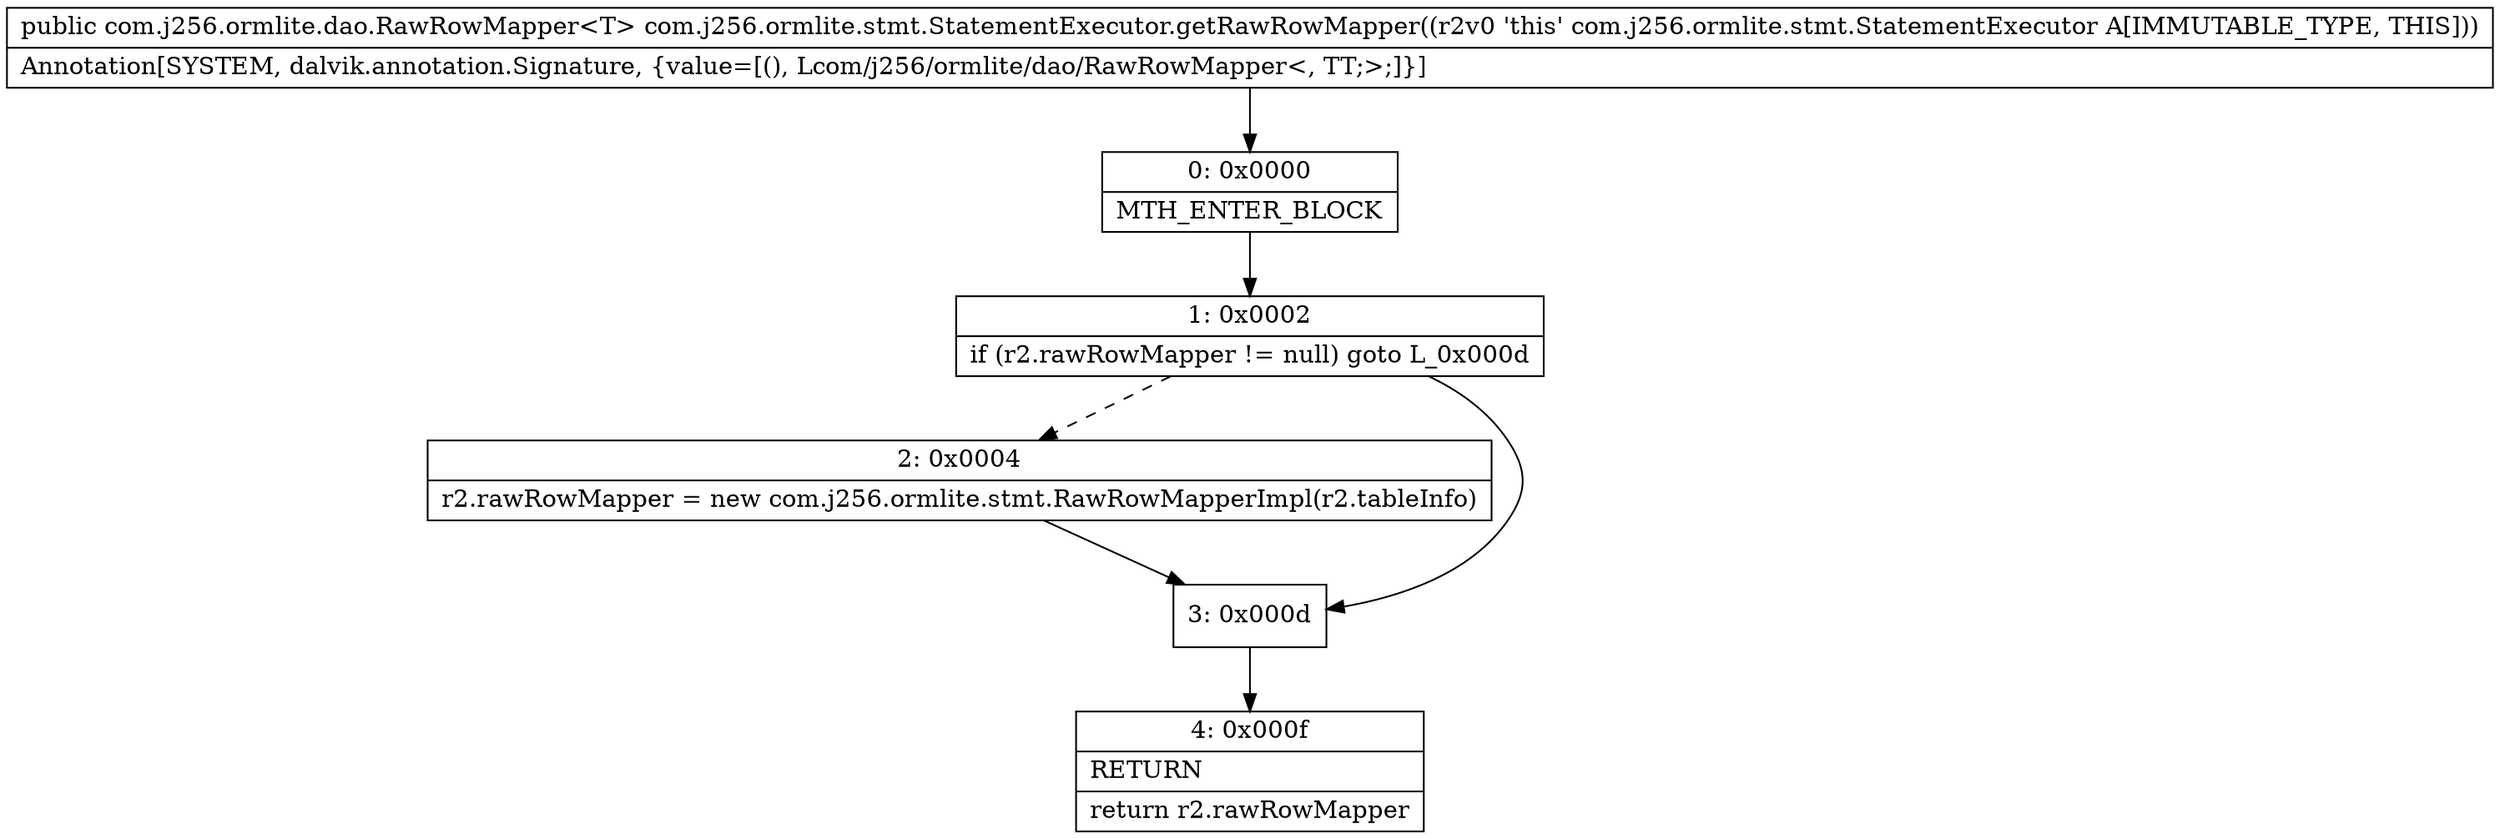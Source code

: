 digraph "CFG forcom.j256.ormlite.stmt.StatementExecutor.getRawRowMapper()Lcom\/j256\/ormlite\/dao\/RawRowMapper;" {
Node_0 [shape=record,label="{0\:\ 0x0000|MTH_ENTER_BLOCK\l}"];
Node_1 [shape=record,label="{1\:\ 0x0002|if (r2.rawRowMapper != null) goto L_0x000d\l}"];
Node_2 [shape=record,label="{2\:\ 0x0004|r2.rawRowMapper = new com.j256.ormlite.stmt.RawRowMapperImpl(r2.tableInfo)\l}"];
Node_3 [shape=record,label="{3\:\ 0x000d}"];
Node_4 [shape=record,label="{4\:\ 0x000f|RETURN\l|return r2.rawRowMapper\l}"];
MethodNode[shape=record,label="{public com.j256.ormlite.dao.RawRowMapper\<T\> com.j256.ormlite.stmt.StatementExecutor.getRawRowMapper((r2v0 'this' com.j256.ormlite.stmt.StatementExecutor A[IMMUTABLE_TYPE, THIS]))  | Annotation[SYSTEM, dalvik.annotation.Signature, \{value=[(), Lcom\/j256\/ormlite\/dao\/RawRowMapper\<, TT;\>;]\}]\l}"];
MethodNode -> Node_0;
Node_0 -> Node_1;
Node_1 -> Node_2[style=dashed];
Node_1 -> Node_3;
Node_2 -> Node_3;
Node_3 -> Node_4;
}

